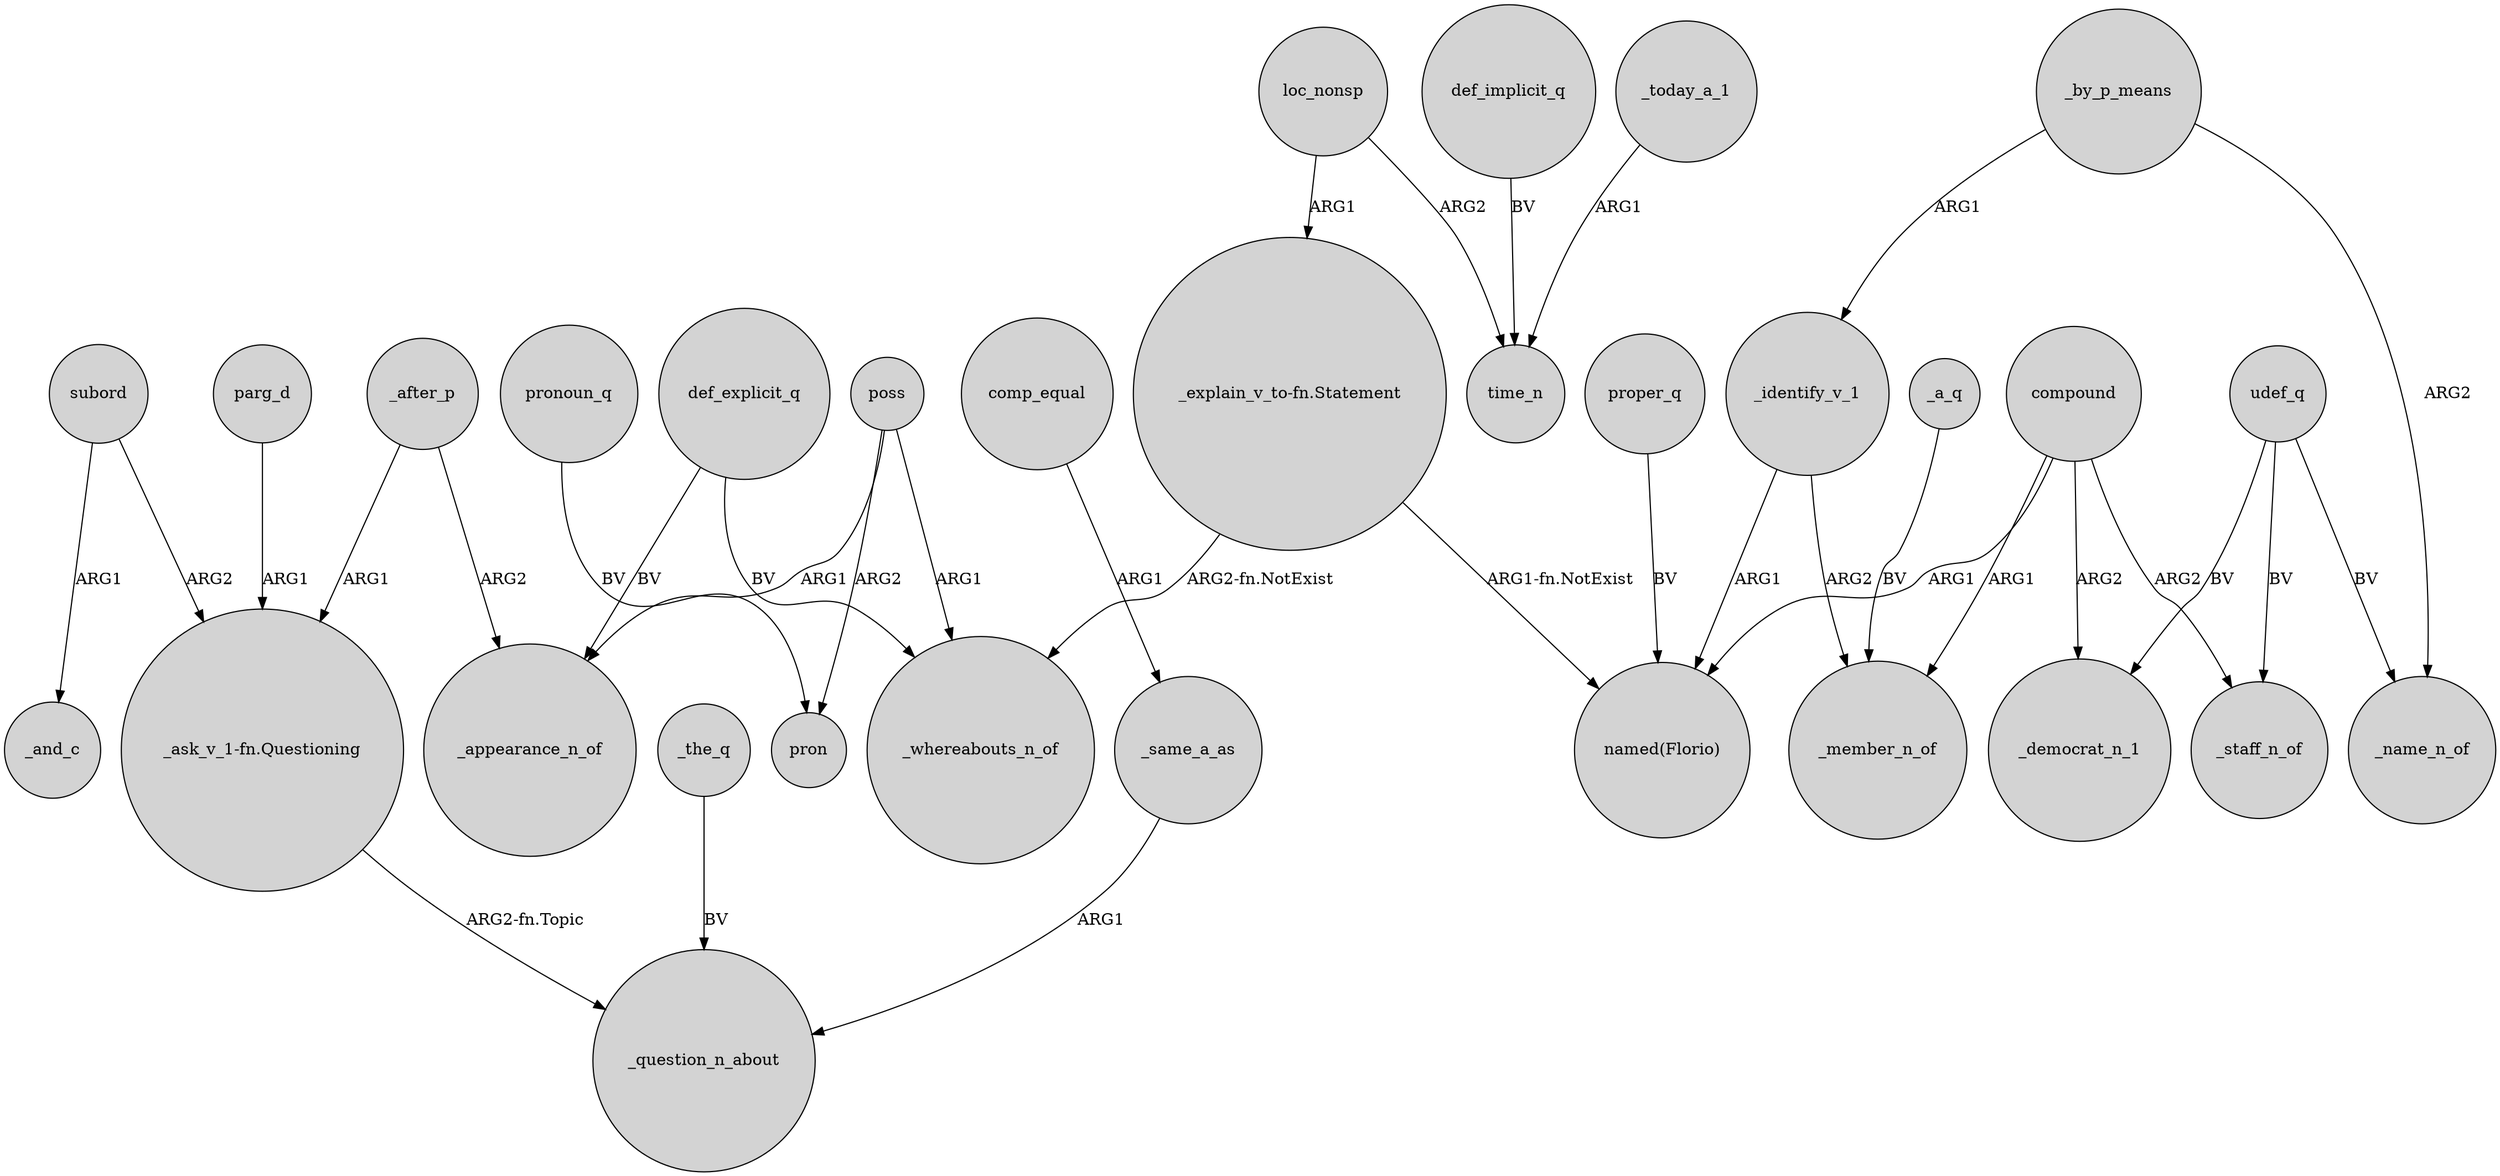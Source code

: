 digraph {
	node [shape=circle style=filled]
	poss -> _appearance_n_of [label=ARG1]
	_by_p_means -> _identify_v_1 [label=ARG1]
	_today_a_1 -> time_n [label=ARG1]
	poss -> pron [label=ARG2]
	udef_q -> _democrat_n_1 [label=BV]
	udef_q -> _staff_n_of [label=BV]
	compound -> "named(Florio)" [label=ARG1]
	poss -> _whereabouts_n_of [label=ARG1]
	"_explain_v_to-fn.Statement" -> _whereabouts_n_of [label="ARG2-fn.NotExist"]
	"_explain_v_to-fn.Statement" -> "named(Florio)" [label="ARG1-fn.NotExist"]
	compound -> _staff_n_of [label=ARG2]
	"_ask_v_1-fn.Questioning" -> _question_n_about [label="ARG2-fn.Topic"]
	loc_nonsp -> time_n [label=ARG2]
	pronoun_q -> pron [label=BV]
	subord -> _and_c [label=ARG1]
	_after_p -> "_ask_v_1-fn.Questioning" [label=ARG1]
	comp_equal -> _same_a_as [label=ARG1]
	compound -> _democrat_n_1 [label=ARG2]
	loc_nonsp -> "_explain_v_to-fn.Statement" [label=ARG1]
	_same_a_as -> _question_n_about [label=ARG1]
	_identify_v_1 -> _member_n_of [label=ARG2]
	_by_p_means -> _name_n_of [label=ARG2]
	_after_p -> _appearance_n_of [label=ARG2]
	def_explicit_q -> _whereabouts_n_of [label=BV]
	proper_q -> "named(Florio)" [label=BV]
	subord -> "_ask_v_1-fn.Questioning" [label=ARG2]
	parg_d -> "_ask_v_1-fn.Questioning" [label=ARG1]
	udef_q -> _name_n_of [label=BV]
	_a_q -> _member_n_of [label=BV]
	_identify_v_1 -> "named(Florio)" [label=ARG1]
	def_explicit_q -> _appearance_n_of [label=BV]
	_the_q -> _question_n_about [label=BV]
	def_implicit_q -> time_n [label=BV]
	compound -> _member_n_of [label=ARG1]
}
